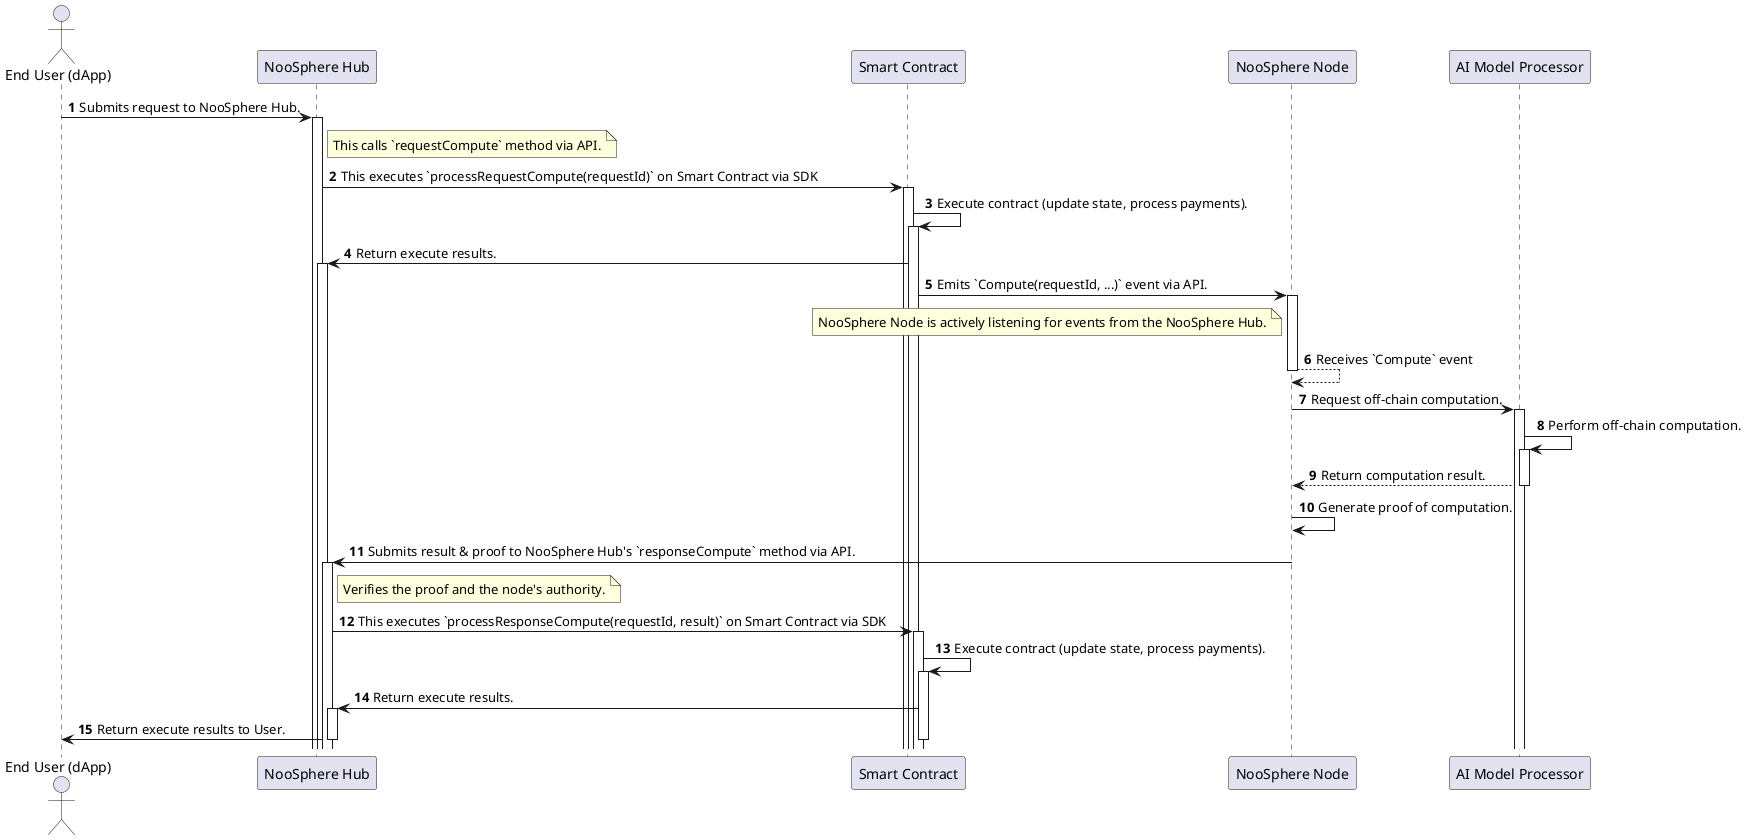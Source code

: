 @startuml

autonumber


actor "End User (dApp)" as User
participant "NooSphere Hub" as Chain
participant "Smart Contract" as Contract
participant "NooSphere Node" as Node
participant "AI Model Processor" as AI

User -> Chain ++: Submits request to NooSphere Hub.
note right of Chain: This calls `requestCompute` method via API.

Chain -> Contract ++: This executes `processRequestCompute(requestId)` on Smart Contract via SDK

Contract -> Contract ++: Execute contract (update state, process payments).

Contract -> Chain ++: Return execute results.

Contract -> Node ++: Emits `Compute(requestId, ...)` event via API.
note left of Node: NooSphere Node is actively listening for events from the NooSphere Hub.
Node --> Node --: Receives `Compute` event

Node -> AI ++: Request off-chain computation.
AI -> AI ++: Perform off-chain computation.
AI --> Node --: Return computation result.

Node -> Node: Generate proof of computation.

Node -> Chain ++: Submits result & proof to NooSphere Hub's `responseCompute` method via API.
note right of Chain: Verifies the proof and the node's authority.

Chain -> Contract ++: This executes `processResponseCompute(requestId, result)` on Smart Contract via SDK
Contract -> Contract ++: Execute contract (update state, process payments).

Contract -> Chain ++: Return execute results.
Chain -> User: Return execute results to User.

deactivate Contract

deactivate Chain

@enduml
